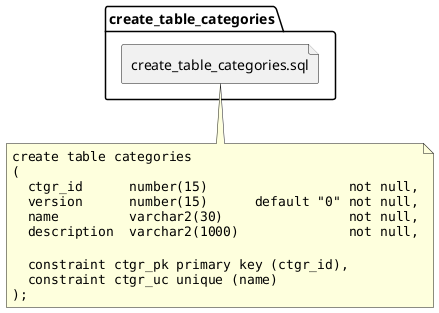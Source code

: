 @startuml

allowmixing

  file create_table_categories.sql

  note bottom of create_table_categories.sql
    ""create table categories""
    ""(""
    ""  ctgr_id      number(15)                  not null,""
    ""  version      number(15)      default "0" not null,""
    ""  name         varchar2(30)                not null,""
    ""  description  varchar2(1000)              not null,""
    """"
    ""  constraint ctgr_pk primary key (ctgr_id),""
    ""  constraint ctgr_uc unique (name)""
    "");""
  end note

@enduml
